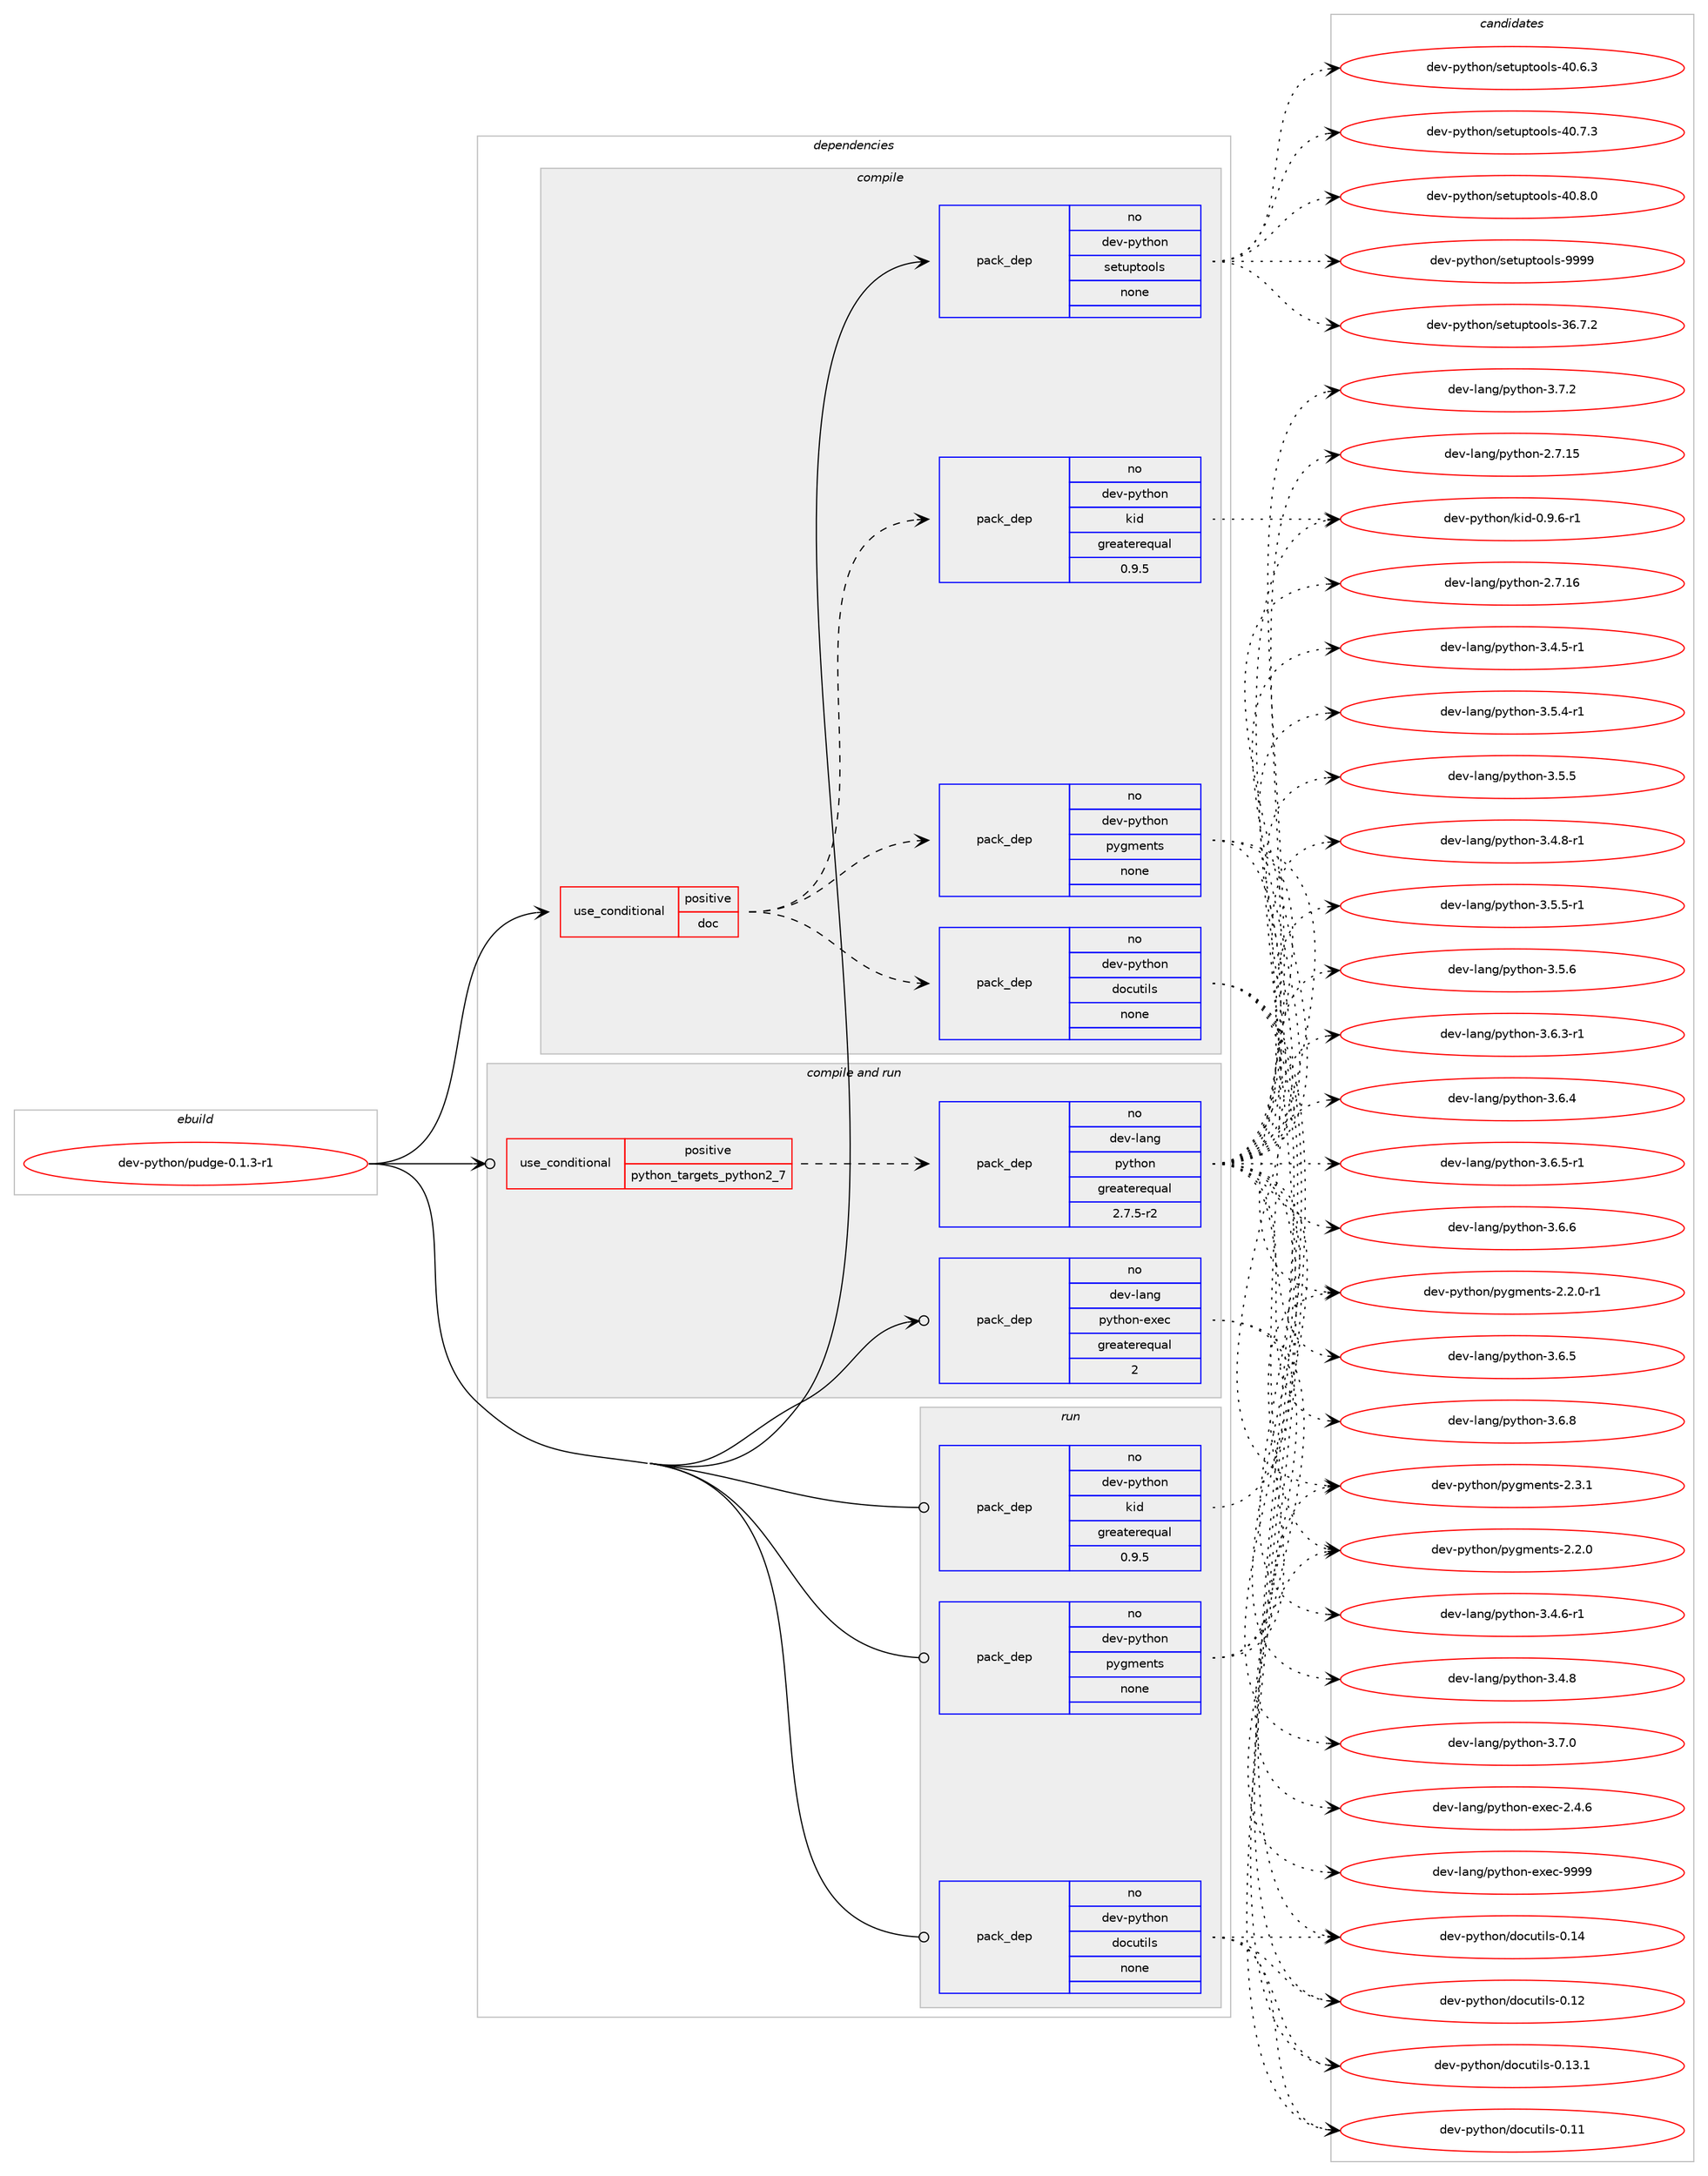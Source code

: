 digraph prolog {

# *************
# Graph options
# *************

newrank=true;
concentrate=true;
compound=true;
graph [rankdir=LR,fontname=Helvetica,fontsize=10,ranksep=1.5];#, ranksep=2.5, nodesep=0.2];
edge  [arrowhead=vee];
node  [fontname=Helvetica,fontsize=10];

# **********
# The ebuild
# **********

subgraph cluster_leftcol {
color=gray;
rank=same;
label=<<i>ebuild</i>>;
id [label="dev-python/pudge-0.1.3-r1", color=red, width=4, href="../dev-python/pudge-0.1.3-r1.svg"];
}

# ****************
# The dependencies
# ****************

subgraph cluster_midcol {
color=gray;
label=<<i>dependencies</i>>;
subgraph cluster_compile {
fillcolor="#eeeeee";
style=filled;
label=<<i>compile</i>>;
subgraph cond380017 {
dependency1427078 [label=<<TABLE BORDER="0" CELLBORDER="1" CELLSPACING="0" CELLPADDING="4"><TR><TD ROWSPAN="3" CELLPADDING="10">use_conditional</TD></TR><TR><TD>positive</TD></TR><TR><TD>doc</TD></TR></TABLE>>, shape=none, color=red];
subgraph pack1023747 {
dependency1427079 [label=<<TABLE BORDER="0" CELLBORDER="1" CELLSPACING="0" CELLPADDING="4" WIDTH="220"><TR><TD ROWSPAN="6" CELLPADDING="30">pack_dep</TD></TR><TR><TD WIDTH="110">no</TD></TR><TR><TD>dev-python</TD></TR><TR><TD>docutils</TD></TR><TR><TD>none</TD></TR><TR><TD></TD></TR></TABLE>>, shape=none, color=blue];
}
dependency1427078:e -> dependency1427079:w [weight=20,style="dashed",arrowhead="vee"];
subgraph pack1023748 {
dependency1427080 [label=<<TABLE BORDER="0" CELLBORDER="1" CELLSPACING="0" CELLPADDING="4" WIDTH="220"><TR><TD ROWSPAN="6" CELLPADDING="30">pack_dep</TD></TR><TR><TD WIDTH="110">no</TD></TR><TR><TD>dev-python</TD></TR><TR><TD>kid</TD></TR><TR><TD>greaterequal</TD></TR><TR><TD>0.9.5</TD></TR></TABLE>>, shape=none, color=blue];
}
dependency1427078:e -> dependency1427080:w [weight=20,style="dashed",arrowhead="vee"];
subgraph pack1023749 {
dependency1427081 [label=<<TABLE BORDER="0" CELLBORDER="1" CELLSPACING="0" CELLPADDING="4" WIDTH="220"><TR><TD ROWSPAN="6" CELLPADDING="30">pack_dep</TD></TR><TR><TD WIDTH="110">no</TD></TR><TR><TD>dev-python</TD></TR><TR><TD>pygments</TD></TR><TR><TD>none</TD></TR><TR><TD></TD></TR></TABLE>>, shape=none, color=blue];
}
dependency1427078:e -> dependency1427081:w [weight=20,style="dashed",arrowhead="vee"];
}
id:e -> dependency1427078:w [weight=20,style="solid",arrowhead="vee"];
subgraph pack1023750 {
dependency1427082 [label=<<TABLE BORDER="0" CELLBORDER="1" CELLSPACING="0" CELLPADDING="4" WIDTH="220"><TR><TD ROWSPAN="6" CELLPADDING="30">pack_dep</TD></TR><TR><TD WIDTH="110">no</TD></TR><TR><TD>dev-python</TD></TR><TR><TD>setuptools</TD></TR><TR><TD>none</TD></TR><TR><TD></TD></TR></TABLE>>, shape=none, color=blue];
}
id:e -> dependency1427082:w [weight=20,style="solid",arrowhead="vee"];
}
subgraph cluster_compileandrun {
fillcolor="#eeeeee";
style=filled;
label=<<i>compile and run</i>>;
subgraph cond380018 {
dependency1427083 [label=<<TABLE BORDER="0" CELLBORDER="1" CELLSPACING="0" CELLPADDING="4"><TR><TD ROWSPAN="3" CELLPADDING="10">use_conditional</TD></TR><TR><TD>positive</TD></TR><TR><TD>python_targets_python2_7</TD></TR></TABLE>>, shape=none, color=red];
subgraph pack1023751 {
dependency1427084 [label=<<TABLE BORDER="0" CELLBORDER="1" CELLSPACING="0" CELLPADDING="4" WIDTH="220"><TR><TD ROWSPAN="6" CELLPADDING="30">pack_dep</TD></TR><TR><TD WIDTH="110">no</TD></TR><TR><TD>dev-lang</TD></TR><TR><TD>python</TD></TR><TR><TD>greaterequal</TD></TR><TR><TD>2.7.5-r2</TD></TR></TABLE>>, shape=none, color=blue];
}
dependency1427083:e -> dependency1427084:w [weight=20,style="dashed",arrowhead="vee"];
}
id:e -> dependency1427083:w [weight=20,style="solid",arrowhead="odotvee"];
subgraph pack1023752 {
dependency1427085 [label=<<TABLE BORDER="0" CELLBORDER="1" CELLSPACING="0" CELLPADDING="4" WIDTH="220"><TR><TD ROWSPAN="6" CELLPADDING="30">pack_dep</TD></TR><TR><TD WIDTH="110">no</TD></TR><TR><TD>dev-lang</TD></TR><TR><TD>python-exec</TD></TR><TR><TD>greaterequal</TD></TR><TR><TD>2</TD></TR></TABLE>>, shape=none, color=blue];
}
id:e -> dependency1427085:w [weight=20,style="solid",arrowhead="odotvee"];
}
subgraph cluster_run {
fillcolor="#eeeeee";
style=filled;
label=<<i>run</i>>;
subgraph pack1023753 {
dependency1427086 [label=<<TABLE BORDER="0" CELLBORDER="1" CELLSPACING="0" CELLPADDING="4" WIDTH="220"><TR><TD ROWSPAN="6" CELLPADDING="30">pack_dep</TD></TR><TR><TD WIDTH="110">no</TD></TR><TR><TD>dev-python</TD></TR><TR><TD>docutils</TD></TR><TR><TD>none</TD></TR><TR><TD></TD></TR></TABLE>>, shape=none, color=blue];
}
id:e -> dependency1427086:w [weight=20,style="solid",arrowhead="odot"];
subgraph pack1023754 {
dependency1427087 [label=<<TABLE BORDER="0" CELLBORDER="1" CELLSPACING="0" CELLPADDING="4" WIDTH="220"><TR><TD ROWSPAN="6" CELLPADDING="30">pack_dep</TD></TR><TR><TD WIDTH="110">no</TD></TR><TR><TD>dev-python</TD></TR><TR><TD>kid</TD></TR><TR><TD>greaterequal</TD></TR><TR><TD>0.9.5</TD></TR></TABLE>>, shape=none, color=blue];
}
id:e -> dependency1427087:w [weight=20,style="solid",arrowhead="odot"];
subgraph pack1023755 {
dependency1427088 [label=<<TABLE BORDER="0" CELLBORDER="1" CELLSPACING="0" CELLPADDING="4" WIDTH="220"><TR><TD ROWSPAN="6" CELLPADDING="30">pack_dep</TD></TR><TR><TD WIDTH="110">no</TD></TR><TR><TD>dev-python</TD></TR><TR><TD>pygments</TD></TR><TR><TD>none</TD></TR><TR><TD></TD></TR></TABLE>>, shape=none, color=blue];
}
id:e -> dependency1427088:w [weight=20,style="solid",arrowhead="odot"];
}
}

# **************
# The candidates
# **************

subgraph cluster_choices {
rank=same;
color=gray;
label=<<i>candidates</i>>;

subgraph choice1023747 {
color=black;
nodesep=1;
choice1001011184511212111610411111047100111991171161051081154548464949 [label="dev-python/docutils-0.11", color=red, width=4,href="../dev-python/docutils-0.11.svg"];
choice1001011184511212111610411111047100111991171161051081154548464950 [label="dev-python/docutils-0.12", color=red, width=4,href="../dev-python/docutils-0.12.svg"];
choice10010111845112121116104111110471001119911711610510811545484649514649 [label="dev-python/docutils-0.13.1", color=red, width=4,href="../dev-python/docutils-0.13.1.svg"];
choice1001011184511212111610411111047100111991171161051081154548464952 [label="dev-python/docutils-0.14", color=red, width=4,href="../dev-python/docutils-0.14.svg"];
dependency1427079:e -> choice1001011184511212111610411111047100111991171161051081154548464949:w [style=dotted,weight="100"];
dependency1427079:e -> choice1001011184511212111610411111047100111991171161051081154548464950:w [style=dotted,weight="100"];
dependency1427079:e -> choice10010111845112121116104111110471001119911711610510811545484649514649:w [style=dotted,weight="100"];
dependency1427079:e -> choice1001011184511212111610411111047100111991171161051081154548464952:w [style=dotted,weight="100"];
}
subgraph choice1023748 {
color=black;
nodesep=1;
choice10010111845112121116104111110471071051004548465746544511449 [label="dev-python/kid-0.9.6-r1", color=red, width=4,href="../dev-python/kid-0.9.6-r1.svg"];
dependency1427080:e -> choice10010111845112121116104111110471071051004548465746544511449:w [style=dotted,weight="100"];
}
subgraph choice1023749 {
color=black;
nodesep=1;
choice1001011184511212111610411111047112121103109101110116115455046504648 [label="dev-python/pygments-2.2.0", color=red, width=4,href="../dev-python/pygments-2.2.0.svg"];
choice10010111845112121116104111110471121211031091011101161154550465046484511449 [label="dev-python/pygments-2.2.0-r1", color=red, width=4,href="../dev-python/pygments-2.2.0-r1.svg"];
choice1001011184511212111610411111047112121103109101110116115455046514649 [label="dev-python/pygments-2.3.1", color=red, width=4,href="../dev-python/pygments-2.3.1.svg"];
dependency1427081:e -> choice1001011184511212111610411111047112121103109101110116115455046504648:w [style=dotted,weight="100"];
dependency1427081:e -> choice10010111845112121116104111110471121211031091011101161154550465046484511449:w [style=dotted,weight="100"];
dependency1427081:e -> choice1001011184511212111610411111047112121103109101110116115455046514649:w [style=dotted,weight="100"];
}
subgraph choice1023750 {
color=black;
nodesep=1;
choice100101118451121211161041111104711510111611711211611111110811545515446554650 [label="dev-python/setuptools-36.7.2", color=red, width=4,href="../dev-python/setuptools-36.7.2.svg"];
choice100101118451121211161041111104711510111611711211611111110811545524846544651 [label="dev-python/setuptools-40.6.3", color=red, width=4,href="../dev-python/setuptools-40.6.3.svg"];
choice100101118451121211161041111104711510111611711211611111110811545524846554651 [label="dev-python/setuptools-40.7.3", color=red, width=4,href="../dev-python/setuptools-40.7.3.svg"];
choice100101118451121211161041111104711510111611711211611111110811545524846564648 [label="dev-python/setuptools-40.8.0", color=red, width=4,href="../dev-python/setuptools-40.8.0.svg"];
choice10010111845112121116104111110471151011161171121161111111081154557575757 [label="dev-python/setuptools-9999", color=red, width=4,href="../dev-python/setuptools-9999.svg"];
dependency1427082:e -> choice100101118451121211161041111104711510111611711211611111110811545515446554650:w [style=dotted,weight="100"];
dependency1427082:e -> choice100101118451121211161041111104711510111611711211611111110811545524846544651:w [style=dotted,weight="100"];
dependency1427082:e -> choice100101118451121211161041111104711510111611711211611111110811545524846554651:w [style=dotted,weight="100"];
dependency1427082:e -> choice100101118451121211161041111104711510111611711211611111110811545524846564648:w [style=dotted,weight="100"];
dependency1427082:e -> choice10010111845112121116104111110471151011161171121161111111081154557575757:w [style=dotted,weight="100"];
}
subgraph choice1023751 {
color=black;
nodesep=1;
choice10010111845108971101034711212111610411111045504655464953 [label="dev-lang/python-2.7.15", color=red, width=4,href="../dev-lang/python-2.7.15.svg"];
choice10010111845108971101034711212111610411111045504655464954 [label="dev-lang/python-2.7.16", color=red, width=4,href="../dev-lang/python-2.7.16.svg"];
choice1001011184510897110103471121211161041111104551465246534511449 [label="dev-lang/python-3.4.5-r1", color=red, width=4,href="../dev-lang/python-3.4.5-r1.svg"];
choice1001011184510897110103471121211161041111104551465246544511449 [label="dev-lang/python-3.4.6-r1", color=red, width=4,href="../dev-lang/python-3.4.6-r1.svg"];
choice100101118451089711010347112121116104111110455146524656 [label="dev-lang/python-3.4.8", color=red, width=4,href="../dev-lang/python-3.4.8.svg"];
choice1001011184510897110103471121211161041111104551465246564511449 [label="dev-lang/python-3.4.8-r1", color=red, width=4,href="../dev-lang/python-3.4.8-r1.svg"];
choice1001011184510897110103471121211161041111104551465346524511449 [label="dev-lang/python-3.5.4-r1", color=red, width=4,href="../dev-lang/python-3.5.4-r1.svg"];
choice100101118451089711010347112121116104111110455146534653 [label="dev-lang/python-3.5.5", color=red, width=4,href="../dev-lang/python-3.5.5.svg"];
choice1001011184510897110103471121211161041111104551465346534511449 [label="dev-lang/python-3.5.5-r1", color=red, width=4,href="../dev-lang/python-3.5.5-r1.svg"];
choice100101118451089711010347112121116104111110455146534654 [label="dev-lang/python-3.5.6", color=red, width=4,href="../dev-lang/python-3.5.6.svg"];
choice1001011184510897110103471121211161041111104551465446514511449 [label="dev-lang/python-3.6.3-r1", color=red, width=4,href="../dev-lang/python-3.6.3-r1.svg"];
choice100101118451089711010347112121116104111110455146544652 [label="dev-lang/python-3.6.4", color=red, width=4,href="../dev-lang/python-3.6.4.svg"];
choice100101118451089711010347112121116104111110455146544653 [label="dev-lang/python-3.6.5", color=red, width=4,href="../dev-lang/python-3.6.5.svg"];
choice1001011184510897110103471121211161041111104551465446534511449 [label="dev-lang/python-3.6.5-r1", color=red, width=4,href="../dev-lang/python-3.6.5-r1.svg"];
choice100101118451089711010347112121116104111110455146544654 [label="dev-lang/python-3.6.6", color=red, width=4,href="../dev-lang/python-3.6.6.svg"];
choice100101118451089711010347112121116104111110455146544656 [label="dev-lang/python-3.6.8", color=red, width=4,href="../dev-lang/python-3.6.8.svg"];
choice100101118451089711010347112121116104111110455146554648 [label="dev-lang/python-3.7.0", color=red, width=4,href="../dev-lang/python-3.7.0.svg"];
choice100101118451089711010347112121116104111110455146554650 [label="dev-lang/python-3.7.2", color=red, width=4,href="../dev-lang/python-3.7.2.svg"];
dependency1427084:e -> choice10010111845108971101034711212111610411111045504655464953:w [style=dotted,weight="100"];
dependency1427084:e -> choice10010111845108971101034711212111610411111045504655464954:w [style=dotted,weight="100"];
dependency1427084:e -> choice1001011184510897110103471121211161041111104551465246534511449:w [style=dotted,weight="100"];
dependency1427084:e -> choice1001011184510897110103471121211161041111104551465246544511449:w [style=dotted,weight="100"];
dependency1427084:e -> choice100101118451089711010347112121116104111110455146524656:w [style=dotted,weight="100"];
dependency1427084:e -> choice1001011184510897110103471121211161041111104551465246564511449:w [style=dotted,weight="100"];
dependency1427084:e -> choice1001011184510897110103471121211161041111104551465346524511449:w [style=dotted,weight="100"];
dependency1427084:e -> choice100101118451089711010347112121116104111110455146534653:w [style=dotted,weight="100"];
dependency1427084:e -> choice1001011184510897110103471121211161041111104551465346534511449:w [style=dotted,weight="100"];
dependency1427084:e -> choice100101118451089711010347112121116104111110455146534654:w [style=dotted,weight="100"];
dependency1427084:e -> choice1001011184510897110103471121211161041111104551465446514511449:w [style=dotted,weight="100"];
dependency1427084:e -> choice100101118451089711010347112121116104111110455146544652:w [style=dotted,weight="100"];
dependency1427084:e -> choice100101118451089711010347112121116104111110455146544653:w [style=dotted,weight="100"];
dependency1427084:e -> choice1001011184510897110103471121211161041111104551465446534511449:w [style=dotted,weight="100"];
dependency1427084:e -> choice100101118451089711010347112121116104111110455146544654:w [style=dotted,weight="100"];
dependency1427084:e -> choice100101118451089711010347112121116104111110455146544656:w [style=dotted,weight="100"];
dependency1427084:e -> choice100101118451089711010347112121116104111110455146554648:w [style=dotted,weight="100"];
dependency1427084:e -> choice100101118451089711010347112121116104111110455146554650:w [style=dotted,weight="100"];
}
subgraph choice1023752 {
color=black;
nodesep=1;
choice1001011184510897110103471121211161041111104510112010199455046524654 [label="dev-lang/python-exec-2.4.6", color=red, width=4,href="../dev-lang/python-exec-2.4.6.svg"];
choice10010111845108971101034711212111610411111045101120101994557575757 [label="dev-lang/python-exec-9999", color=red, width=4,href="../dev-lang/python-exec-9999.svg"];
dependency1427085:e -> choice1001011184510897110103471121211161041111104510112010199455046524654:w [style=dotted,weight="100"];
dependency1427085:e -> choice10010111845108971101034711212111610411111045101120101994557575757:w [style=dotted,weight="100"];
}
subgraph choice1023753 {
color=black;
nodesep=1;
choice1001011184511212111610411111047100111991171161051081154548464949 [label="dev-python/docutils-0.11", color=red, width=4,href="../dev-python/docutils-0.11.svg"];
choice1001011184511212111610411111047100111991171161051081154548464950 [label="dev-python/docutils-0.12", color=red, width=4,href="../dev-python/docutils-0.12.svg"];
choice10010111845112121116104111110471001119911711610510811545484649514649 [label="dev-python/docutils-0.13.1", color=red, width=4,href="../dev-python/docutils-0.13.1.svg"];
choice1001011184511212111610411111047100111991171161051081154548464952 [label="dev-python/docutils-0.14", color=red, width=4,href="../dev-python/docutils-0.14.svg"];
dependency1427086:e -> choice1001011184511212111610411111047100111991171161051081154548464949:w [style=dotted,weight="100"];
dependency1427086:e -> choice1001011184511212111610411111047100111991171161051081154548464950:w [style=dotted,weight="100"];
dependency1427086:e -> choice10010111845112121116104111110471001119911711610510811545484649514649:w [style=dotted,weight="100"];
dependency1427086:e -> choice1001011184511212111610411111047100111991171161051081154548464952:w [style=dotted,weight="100"];
}
subgraph choice1023754 {
color=black;
nodesep=1;
choice10010111845112121116104111110471071051004548465746544511449 [label="dev-python/kid-0.9.6-r1", color=red, width=4,href="../dev-python/kid-0.9.6-r1.svg"];
dependency1427087:e -> choice10010111845112121116104111110471071051004548465746544511449:w [style=dotted,weight="100"];
}
subgraph choice1023755 {
color=black;
nodesep=1;
choice1001011184511212111610411111047112121103109101110116115455046504648 [label="dev-python/pygments-2.2.0", color=red, width=4,href="../dev-python/pygments-2.2.0.svg"];
choice10010111845112121116104111110471121211031091011101161154550465046484511449 [label="dev-python/pygments-2.2.0-r1", color=red, width=4,href="../dev-python/pygments-2.2.0-r1.svg"];
choice1001011184511212111610411111047112121103109101110116115455046514649 [label="dev-python/pygments-2.3.1", color=red, width=4,href="../dev-python/pygments-2.3.1.svg"];
dependency1427088:e -> choice1001011184511212111610411111047112121103109101110116115455046504648:w [style=dotted,weight="100"];
dependency1427088:e -> choice10010111845112121116104111110471121211031091011101161154550465046484511449:w [style=dotted,weight="100"];
dependency1427088:e -> choice1001011184511212111610411111047112121103109101110116115455046514649:w [style=dotted,weight="100"];
}
}

}
